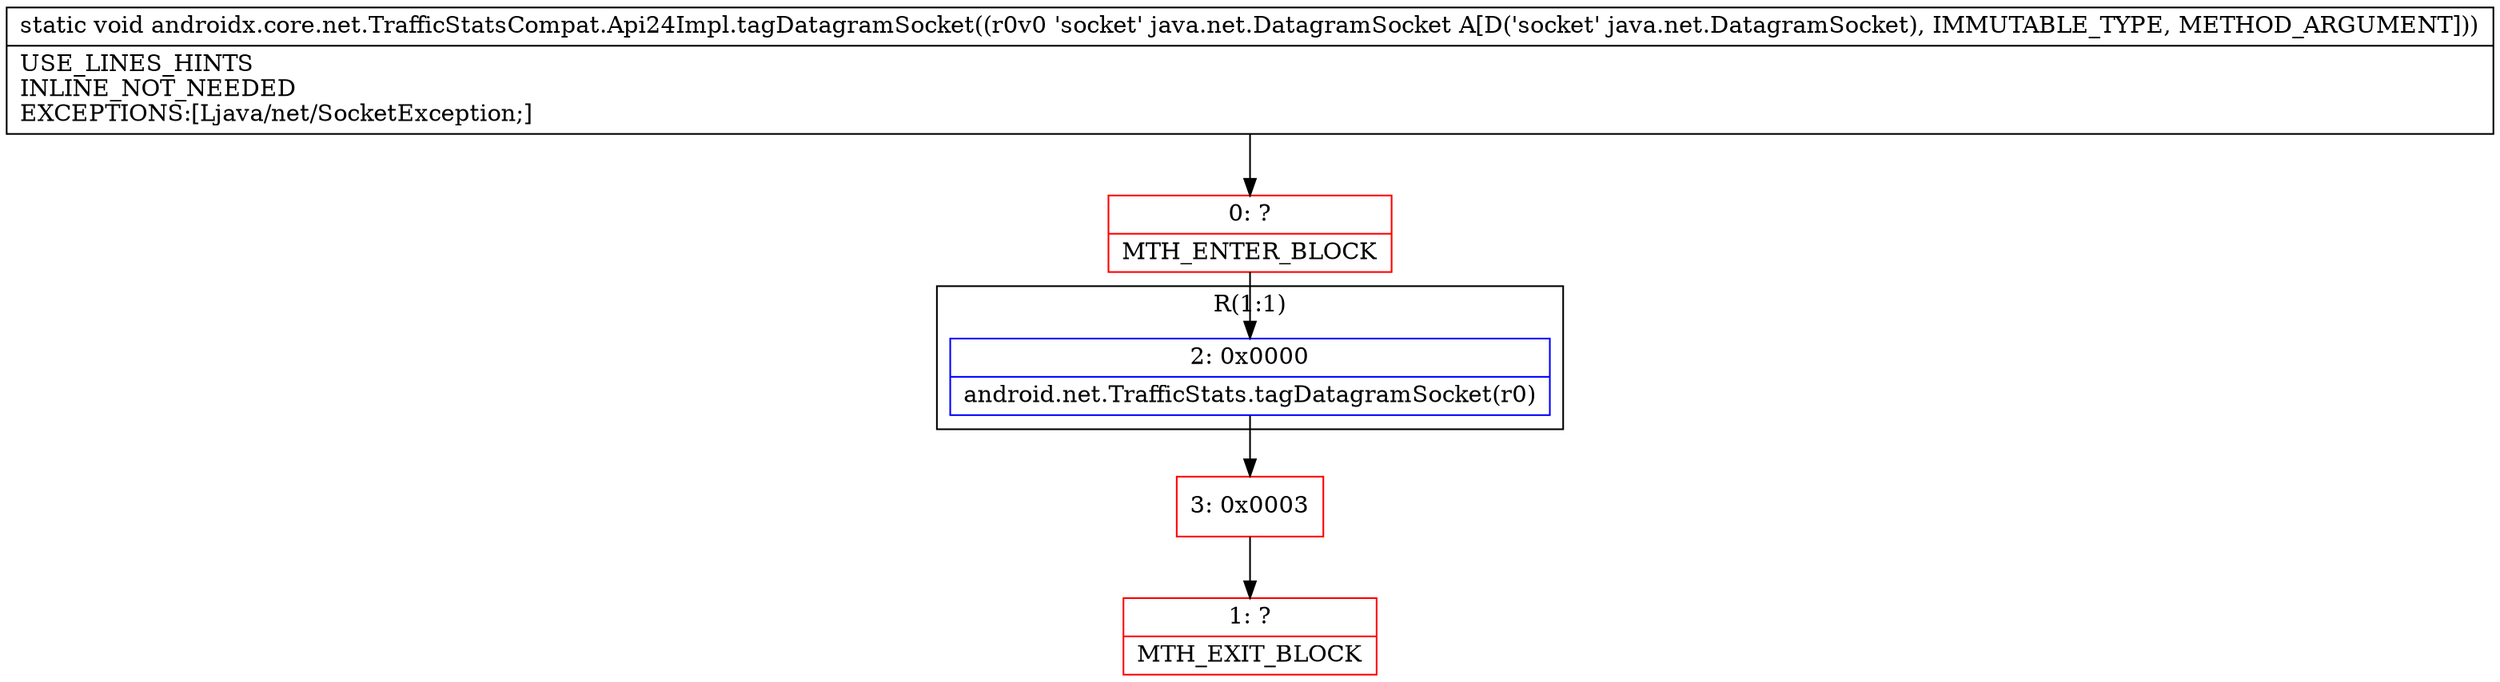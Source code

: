 digraph "CFG forandroidx.core.net.TrafficStatsCompat.Api24Impl.tagDatagramSocket(Ljava\/net\/DatagramSocket;)V" {
subgraph cluster_Region_1484588905 {
label = "R(1:1)";
node [shape=record,color=blue];
Node_2 [shape=record,label="{2\:\ 0x0000|android.net.TrafficStats.tagDatagramSocket(r0)\l}"];
}
Node_0 [shape=record,color=red,label="{0\:\ ?|MTH_ENTER_BLOCK\l}"];
Node_3 [shape=record,color=red,label="{3\:\ 0x0003}"];
Node_1 [shape=record,color=red,label="{1\:\ ?|MTH_EXIT_BLOCK\l}"];
MethodNode[shape=record,label="{static void androidx.core.net.TrafficStatsCompat.Api24Impl.tagDatagramSocket((r0v0 'socket' java.net.DatagramSocket A[D('socket' java.net.DatagramSocket), IMMUTABLE_TYPE, METHOD_ARGUMENT]))  | USE_LINES_HINTS\lINLINE_NOT_NEEDED\lEXCEPTIONS:[Ljava\/net\/SocketException;]\l}"];
MethodNode -> Node_0;Node_2 -> Node_3;
Node_0 -> Node_2;
Node_3 -> Node_1;
}

